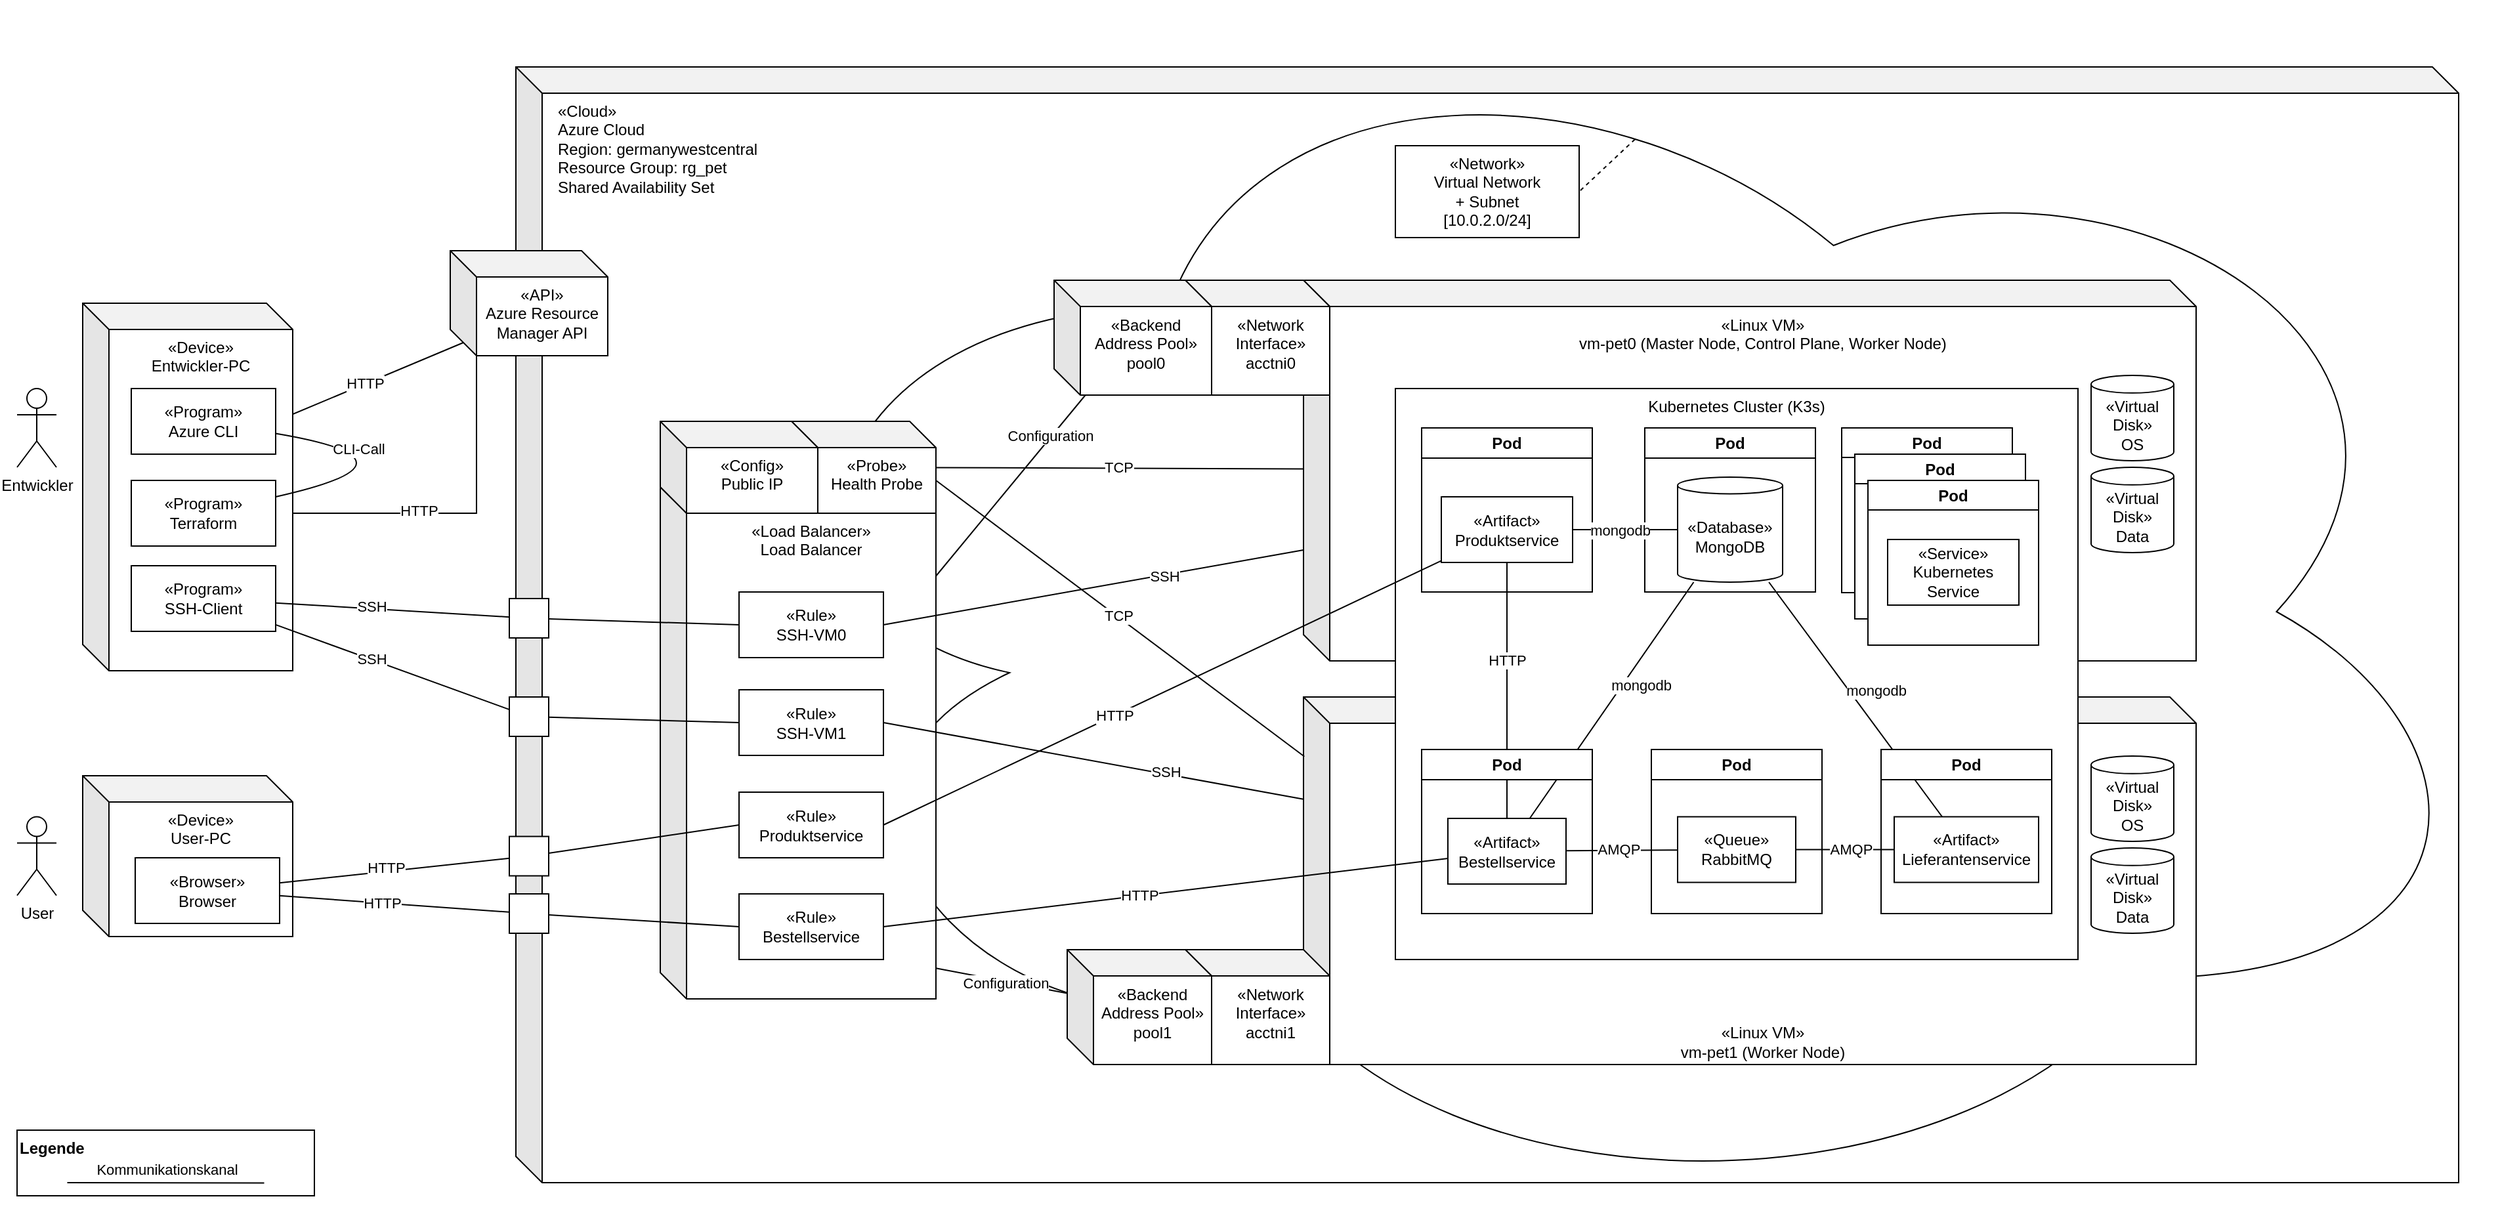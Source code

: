 <mxfile version="24.6.2" type="onedrive">
  <diagram name="Seite-1" id="1BPBs3GrA8giSS3eIHd0">
    <mxGraphModel grid="1" page="1" gridSize="10" guides="1" tooltips="1" connect="1" arrows="1" fold="1" pageScale="1" pageWidth="827" pageHeight="1169" math="0" shadow="0">
      <root>
        <mxCell id="0" />
        <mxCell id="1" parent="0" />
        <mxCell id="0oEBU2UaBOYINvg3kdbf-1" value="&lt;div align=&quot;left&quot;&gt;«Cloud»&lt;/div&gt;&lt;div align=&quot;left&quot;&gt;Azure Cloud&lt;/div&gt;&lt;div align=&quot;left&quot;&gt;Region: germanywestcentral&lt;/div&gt;&lt;div align=&quot;left&quot;&gt;Resource Group: rg_pet&lt;br&gt;&lt;/div&gt;&lt;div align=&quot;left&quot;&gt;Shared Availability Set&lt;br&gt;&lt;/div&gt;" style="shape=cube;whiteSpace=wrap;html=1;boundedLbl=1;backgroundOutline=1;darkOpacity=0.05;darkOpacity2=0.1;align=left;verticalAlign=top;movable=1;resizable=1;rotatable=1;deletable=1;editable=1;locked=0;connectable=1;spacingLeft=10;" vertex="1" parent="1">
          <mxGeometry x="-340" y="60" width="1480" height="850" as="geometry" />
        </mxCell>
        <mxCell id="0oEBU2UaBOYINvg3kdbf-15" value="" style="ellipse;shape=cloud;whiteSpace=wrap;html=1;flipV=0;flipH=0;direction=east;" vertex="1" parent="1">
          <mxGeometry x="-180" y="10" width="1350" height="930" as="geometry" />
        </mxCell>
        <mxCell id="0oEBU2UaBOYINvg3kdbf-9" value="&lt;div&gt;«Load Balancer»&lt;/div&gt;&lt;div&gt;Load Balancer&lt;br&gt;&lt;/div&gt;" style="shape=cube;whiteSpace=wrap;html=1;boundedLbl=1;backgroundOutline=1;darkOpacity=0.05;darkOpacity2=0.1;verticalAlign=top;" vertex="1" parent="1">
          <mxGeometry x="-230" y="380" width="210" height="390" as="geometry" />
        </mxCell>
        <mxCell id="0oEBU2UaBOYINvg3kdbf-12" value="&lt;div&gt;«Linux VM»&lt;/div&gt;&lt;div&gt;vm-pet0 (Master Node, Control Plane, Worker Node)&lt;br&gt;&lt;/div&gt;" style="shape=cube;whiteSpace=wrap;html=1;boundedLbl=1;backgroundOutline=1;darkOpacity=0.05;darkOpacity2=0.1;verticalAlign=top;" vertex="1" parent="1">
          <mxGeometry x="260" y="222.5" width="680" height="290" as="geometry" />
        </mxCell>
        <mxCell id="0oEBU2UaBOYINvg3kdbf-16" value="«Rule»&lt;br&gt;SSH-VM0" style="html=1;whiteSpace=wrap;" vertex="1" parent="1">
          <mxGeometry x="-170" y="460" width="110" height="50" as="geometry" />
        </mxCell>
        <mxCell id="0oEBU2UaBOYINvg3kdbf-127" value="&lt;div&gt;«Probe»&lt;/div&gt;&lt;div&gt;Health Probe&lt;br&gt;&lt;/div&gt;" style="shape=cube;whiteSpace=wrap;html=1;boundedLbl=1;backgroundOutline=1;darkOpacity=0.05;darkOpacity2=0.1;verticalAlign=top;" vertex="1" parent="1">
          <mxGeometry x="-130" y="330" width="110" height="70" as="geometry" />
        </mxCell>
        <mxCell id="0oEBU2UaBOYINvg3kdbf-17" value="«Rule»&lt;br&gt;SSH-VM1" style="html=1;whiteSpace=wrap;" vertex="1" parent="1">
          <mxGeometry x="-170" y="534.5" width="110" height="50" as="geometry" />
        </mxCell>
        <mxCell id="0oEBU2UaBOYINvg3kdbf-18" value="&lt;div&gt;«Rule»&lt;/div&gt;&lt;div&gt;Produktservice&lt;/div&gt;" style="html=1;whiteSpace=wrap;" vertex="1" parent="1">
          <mxGeometry x="-170" y="612.5" width="110" height="50" as="geometry" />
        </mxCell>
        <mxCell id="0oEBU2UaBOYINvg3kdbf-19" value="&lt;div&gt;«Rule»&lt;/div&gt;&lt;div&gt;&lt;div&gt;Bestellservice&lt;/div&gt;&lt;/div&gt;" style="html=1;whiteSpace=wrap;" vertex="1" parent="1">
          <mxGeometry x="-170" y="690" width="110" height="50" as="geometry" />
        </mxCell>
        <mxCell id="0oEBU2UaBOYINvg3kdbf-11" value="&lt;div&gt;«Network Interface»&lt;/div&gt;&lt;div&gt;acctni0&lt;br&gt;&lt;/div&gt;" style="shape=cube;whiteSpace=wrap;html=1;boundedLbl=1;backgroundOutline=1;darkOpacity=0.05;darkOpacity2=0.1;verticalAlign=top;size=20;" vertex="1" parent="1">
          <mxGeometry x="170" y="222.5" width="110" height="87.5" as="geometry" />
        </mxCell>
        <mxCell id="0oEBU2UaBOYINvg3kdbf-23" value="«Virtual Disk»&lt;div&gt;OS&lt;/div&gt;" style="shape=cylinder3;whiteSpace=wrap;html=1;boundedLbl=1;backgroundOutline=1;size=6.696;" vertex="1" parent="1">
          <mxGeometry x="860" y="295" width="63" height="65" as="geometry" />
        </mxCell>
        <mxCell id="0oEBU2UaBOYINvg3kdbf-24" value="«Virtual Disk»&lt;div&gt;Data&lt;/div&gt;" style="shape=cylinder3;whiteSpace=wrap;html=1;boundedLbl=1;backgroundOutline=1;size=6.696;" vertex="1" parent="1">
          <mxGeometry x="860" y="365" width="63" height="65" as="geometry" />
        </mxCell>
        <mxCell id="0oEBU2UaBOYINvg3kdbf-26" value="&lt;div&gt;«Config»&lt;/div&gt;&lt;div&gt;Public IP&lt;br&gt;&lt;/div&gt;" style="shape=cube;whiteSpace=wrap;html=1;boundedLbl=1;backgroundOutline=1;darkOpacity=0.05;darkOpacity2=0.1;verticalAlign=top;" vertex="1" parent="1">
          <mxGeometry x="-230" y="330" width="120" height="70" as="geometry" />
        </mxCell>
        <mxCell id="0oEBU2UaBOYINvg3kdbf-34" value="" style="group" vertex="1" connectable="0" parent="1">
          <mxGeometry x="-720" y="600" width="210" height="122.5" as="geometry" />
        </mxCell>
        <mxCell id="0oEBU2UaBOYINvg3kdbf-27" value="User" style="shape=umlActor;verticalLabelPosition=bottom;verticalAlign=top;html=1;outlineConnect=0;" vertex="1" parent="0oEBU2UaBOYINvg3kdbf-34">
          <mxGeometry y="31.25" width="30" height="60" as="geometry" />
        </mxCell>
        <mxCell id="0oEBU2UaBOYINvg3kdbf-28" value="&lt;div&gt;«Device»&lt;/div&gt;&lt;div&gt;User-PC&lt;/div&gt;" style="shape=cube;whiteSpace=wrap;html=1;boundedLbl=1;backgroundOutline=1;darkOpacity=0.05;darkOpacity2=0.1;verticalAlign=top;" vertex="1" parent="0oEBU2UaBOYINvg3kdbf-34">
          <mxGeometry x="50" width="160" height="122.5" as="geometry" />
        </mxCell>
        <mxCell id="0oEBU2UaBOYINvg3kdbf-32" value="&lt;div&gt;«Browser»&lt;/div&gt;&lt;div&gt;Browser&lt;/div&gt;" style="html=1;whiteSpace=wrap;" vertex="1" parent="0oEBU2UaBOYINvg3kdbf-34">
          <mxGeometry x="90.0" y="62.5" width="110" height="50" as="geometry" />
        </mxCell>
        <mxCell id="0oEBU2UaBOYINvg3kdbf-37" value="" style="endArrow=none;html=1;rounded=0;exitX=1;exitY=0.5;exitDx=0;exitDy=0;entryX=0;entryY=0;entryDx=20;entryDy=80;entryPerimeter=0;endFill=0;" edge="1" parent="1" source="0oEBU2UaBOYINvg3kdbf-7" target="0oEBU2UaBOYINvg3kdbf-39">
          <mxGeometry width="50" height="50" relative="1" as="geometry">
            <mxPoint x="-500" y="520" as="sourcePoint" />
            <mxPoint x="-330" y="460" as="targetPoint" />
            <Array as="points">
              <mxPoint x="-370" y="400" />
            </Array>
          </mxGeometry>
        </mxCell>
        <mxCell id="0oEBU2UaBOYINvg3kdbf-44" value="HTTP" style="edgeLabel;html=1;align=center;verticalAlign=middle;resizable=0;points=[];" vertex="1" connectable="0" parent="0oEBU2UaBOYINvg3kdbf-37">
          <mxGeometry x="-0.508" relative="1" as="geometry">
            <mxPoint x="42" y="-2" as="offset" />
          </mxGeometry>
        </mxCell>
        <mxCell id="0oEBU2UaBOYINvg3kdbf-39" value="&lt;div&gt;«API»&lt;/div&gt;&lt;div&gt;Azure Resource Manager API&lt;br&gt;&lt;/div&gt;" style="shape=cube;whiteSpace=wrap;html=1;boundedLbl=1;backgroundOutline=1;darkOpacity=0.05;darkOpacity2=0.1;verticalAlign=top;" vertex="1" parent="1">
          <mxGeometry x="-390" y="200" width="120" height="80" as="geometry" />
        </mxCell>
        <mxCell id="0oEBU2UaBOYINvg3kdbf-42" value="" style="endArrow=none;html=1;rounded=0;exitX=1;exitY=0.5;exitDx=0;exitDy=0;entryX=0;entryY=0;entryDx=10;entryDy=70;entryPerimeter=0;endFill=0;" edge="1" parent="1" source="0oEBU2UaBOYINvg3kdbf-6" target="0oEBU2UaBOYINvg3kdbf-39">
          <mxGeometry width="50" height="50" relative="1" as="geometry">
            <mxPoint x="-560" y="330" as="sourcePoint" />
            <mxPoint x="-510" y="280" as="targetPoint" />
          </mxGeometry>
        </mxCell>
        <mxCell id="0oEBU2UaBOYINvg3kdbf-43" value="HTTP" style="edgeLabel;html=1;align=center;verticalAlign=middle;resizable=0;points=[];" vertex="1" connectable="0" parent="0oEBU2UaBOYINvg3kdbf-42">
          <mxGeometry x="-0.055" y="1" relative="1" as="geometry">
            <mxPoint as="offset" />
          </mxGeometry>
        </mxCell>
        <mxCell id="0oEBU2UaBOYINvg3kdbf-8" value="Entwickler" style="shape=umlActor;verticalLabelPosition=bottom;verticalAlign=top;html=1;outlineConnect=0;" vertex="1" parent="1">
          <mxGeometry x="-720" y="305" width="30" height="60" as="geometry" />
        </mxCell>
        <mxCell id="0oEBU2UaBOYINvg3kdbf-5" value="&lt;div&gt;«Device»&lt;/div&gt;&lt;div&gt;Entwickler-PC&lt;/div&gt;" style="shape=cube;whiteSpace=wrap;html=1;boundedLbl=1;backgroundOutline=1;darkOpacity=0.05;darkOpacity2=0.1;verticalAlign=top;" vertex="1" parent="1">
          <mxGeometry x="-670" y="240" width="160" height="280" as="geometry" />
        </mxCell>
        <mxCell id="0oEBU2UaBOYINvg3kdbf-6" value="&lt;div&gt;«Program»&lt;/div&gt;&lt;div&gt;Azure CLI&lt;/div&gt;" style="html=1;whiteSpace=wrap;" vertex="1" parent="1">
          <mxGeometry x="-633" y="305" width="110" height="50" as="geometry" />
        </mxCell>
        <mxCell id="0oEBU2UaBOYINvg3kdbf-7" value="&lt;div&gt;«Program»&lt;/div&gt;&lt;div&gt;Terraform&lt;/div&gt;" style="html=1;whiteSpace=wrap;" vertex="1" parent="1">
          <mxGeometry x="-633" y="375" width="110" height="50" as="geometry" />
        </mxCell>
        <mxCell id="0oEBU2UaBOYINvg3kdbf-40" value="" style="endArrow=none;html=1;rounded=0;curved=1;exitX=1;exitY=0.25;exitDx=0;exitDy=0;" edge="1" parent="1" source="0oEBU2UaBOYINvg3kdbf-7" target="0oEBU2UaBOYINvg3kdbf-6">
          <mxGeometry width="50" height="50" relative="1" as="geometry">
            <mxPoint x="-520" y="380" as="sourcePoint" />
            <mxPoint x="-470" y="330" as="targetPoint" />
            <Array as="points">
              <mxPoint x="-400" y="360" />
            </Array>
          </mxGeometry>
        </mxCell>
        <mxCell id="0oEBU2UaBOYINvg3kdbf-41" value="CLI-Call" style="edgeLabel;html=1;align=center;verticalAlign=middle;resizable=0;points=[];" vertex="1" connectable="0" parent="0oEBU2UaBOYINvg3kdbf-40">
          <mxGeometry x="0.502" y="10" relative="1" as="geometry">
            <mxPoint x="3" y="-9" as="offset" />
          </mxGeometry>
        </mxCell>
        <mxCell id="0oEBU2UaBOYINvg3kdbf-45" value="&lt;div&gt;«Program»&lt;/div&gt;&lt;div&gt;SSH-Client&lt;/div&gt;" style="html=1;whiteSpace=wrap;" vertex="1" parent="1">
          <mxGeometry x="-633.0" y="440" width="110" height="50" as="geometry" />
        </mxCell>
        <mxCell id="0oEBU2UaBOYINvg3kdbf-47" value="" style="endArrow=none;html=1;rounded=0;endFill=0;" edge="1" parent="1" source="0oEBU2UaBOYINvg3kdbf-45" target="0oEBU2UaBOYINvg3kdbf-52">
          <mxGeometry width="50" height="50" relative="1" as="geometry">
            <mxPoint x="-300" y="470" as="sourcePoint" />
            <mxPoint x="-440" y="480" as="targetPoint" />
          </mxGeometry>
        </mxCell>
        <mxCell id="0oEBU2UaBOYINvg3kdbf-48" value="&lt;div&gt;SSH&lt;/div&gt;" style="edgeLabel;html=1;align=center;verticalAlign=middle;resizable=0;points=[];" vertex="1" connectable="0" parent="0oEBU2UaBOYINvg3kdbf-47">
          <mxGeometry x="-0.114" y="-1" relative="1" as="geometry">
            <mxPoint x="-6" y="-3" as="offset" />
          </mxGeometry>
        </mxCell>
        <mxCell id="0oEBU2UaBOYINvg3kdbf-49" value="" style="endArrow=none;html=1;rounded=0;" edge="1" parent="1" source="0oEBU2UaBOYINvg3kdbf-32" target="0oEBU2UaBOYINvg3kdbf-59">
          <mxGeometry width="50" height="50" relative="1" as="geometry">
            <mxPoint x="-270" y="580" as="sourcePoint" />
            <mxPoint x="-370" y="710" as="targetPoint" />
          </mxGeometry>
        </mxCell>
        <mxCell id="0oEBU2UaBOYINvg3kdbf-65" value="HTTP" style="edgeLabel;html=1;align=center;verticalAlign=middle;resizable=0;points=[];" vertex="1" connectable="0" parent="0oEBU2UaBOYINvg3kdbf-49">
          <mxGeometry x="-0.11" relative="1" as="geometry">
            <mxPoint as="offset" />
          </mxGeometry>
        </mxCell>
        <mxCell id="0oEBU2UaBOYINvg3kdbf-51" value="" style="endArrow=none;html=1;rounded=0;" edge="1" parent="1" source="0oEBU2UaBOYINvg3kdbf-32" target="0oEBU2UaBOYINvg3kdbf-57">
          <mxGeometry width="50" height="50" relative="1" as="geometry">
            <mxPoint x="-440" y="660" as="sourcePoint" />
            <mxPoint x="-220" y="630" as="targetPoint" />
          </mxGeometry>
        </mxCell>
        <mxCell id="0oEBU2UaBOYINvg3kdbf-64" value="HTTP" style="edgeLabel;html=1;align=center;verticalAlign=middle;resizable=0;points=[];" vertex="1" connectable="0" parent="0oEBU2UaBOYINvg3kdbf-51">
          <mxGeometry x="-0.071" relative="1" as="geometry">
            <mxPoint x="-1" y="-3" as="offset" />
          </mxGeometry>
        </mxCell>
        <mxCell id="0oEBU2UaBOYINvg3kdbf-52" value="" style="rounded=0;whiteSpace=wrap;html=1;" vertex="1" parent="1">
          <mxGeometry x="-345" y="465" width="30" height="30" as="geometry" />
        </mxCell>
        <mxCell id="0oEBU2UaBOYINvg3kdbf-53" value="" style="endArrow=none;html=1;rounded=0;entryX=0;entryY=0.5;entryDx=0;entryDy=0;endFill=0;" edge="1" parent="1" source="0oEBU2UaBOYINvg3kdbf-52" target="0oEBU2UaBOYINvg3kdbf-16">
          <mxGeometry width="50" height="50" relative="1" as="geometry">
            <mxPoint x="-250" y="550" as="sourcePoint" />
            <mxPoint x="-200" y="500" as="targetPoint" />
          </mxGeometry>
        </mxCell>
        <mxCell id="0oEBU2UaBOYINvg3kdbf-54" value="" style="rounded=0;whiteSpace=wrap;html=1;" vertex="1" parent="1">
          <mxGeometry x="-345" y="540" width="30" height="30" as="geometry" />
        </mxCell>
        <mxCell id="0oEBU2UaBOYINvg3kdbf-55" value="" style="endArrow=none;html=1;rounded=0;endFill=0;" edge="1" parent="1" source="0oEBU2UaBOYINvg3kdbf-45" target="0oEBU2UaBOYINvg3kdbf-54">
          <mxGeometry width="50" height="50" relative="1" as="geometry">
            <mxPoint x="-440" y="580" as="sourcePoint" />
            <mxPoint x="-400" y="540" as="targetPoint" />
          </mxGeometry>
        </mxCell>
        <mxCell id="0oEBU2UaBOYINvg3kdbf-56" value="SSH" style="edgeLabel;html=1;align=center;verticalAlign=middle;resizable=0;points=[];" vertex="1" connectable="0" parent="0oEBU2UaBOYINvg3kdbf-55">
          <mxGeometry x="-0.151" relative="1" as="geometry">
            <mxPoint x="-3" y="-2" as="offset" />
          </mxGeometry>
        </mxCell>
        <mxCell id="0oEBU2UaBOYINvg3kdbf-57" value="" style="rounded=0;whiteSpace=wrap;html=1;" vertex="1" parent="1">
          <mxGeometry x="-345" y="646.25" width="30" height="30" as="geometry" />
        </mxCell>
        <mxCell id="0oEBU2UaBOYINvg3kdbf-59" value="" style="rounded=0;whiteSpace=wrap;html=1;" vertex="1" parent="1">
          <mxGeometry x="-345" y="690" width="30" height="30" as="geometry" />
        </mxCell>
        <mxCell id="0oEBU2UaBOYINvg3kdbf-61" value="" style="endArrow=none;html=1;rounded=0;entryX=0;entryY=0.5;entryDx=0;entryDy=0;" edge="1" parent="1" source="0oEBU2UaBOYINvg3kdbf-59" target="0oEBU2UaBOYINvg3kdbf-19">
          <mxGeometry width="50" height="50" relative="1" as="geometry">
            <mxPoint x="-510" y="701" as="sourcePoint" />
            <mxPoint x="-335" y="714" as="targetPoint" />
          </mxGeometry>
        </mxCell>
        <mxCell id="0oEBU2UaBOYINvg3kdbf-62" value="" style="endArrow=none;html=1;rounded=0;entryX=0;entryY=0.5;entryDx=0;entryDy=0;" edge="1" parent="1" source="0oEBU2UaBOYINvg3kdbf-57" target="0oEBU2UaBOYINvg3kdbf-18">
          <mxGeometry width="50" height="50" relative="1" as="geometry">
            <mxPoint x="-510" y="692" as="sourcePoint" />
            <mxPoint x="-335" y="673" as="targetPoint" />
          </mxGeometry>
        </mxCell>
        <mxCell id="0oEBU2UaBOYINvg3kdbf-63" value="" style="endArrow=none;html=1;rounded=0;entryX=0;entryY=0.5;entryDx=0;entryDy=0;endFill=0;" edge="1" parent="1" source="0oEBU2UaBOYINvg3kdbf-54" target="0oEBU2UaBOYINvg3kdbf-17">
          <mxGeometry width="50" height="50" relative="1" as="geometry">
            <mxPoint x="-305" y="490" as="sourcePoint" />
            <mxPoint x="-100" y="494" as="targetPoint" />
          </mxGeometry>
        </mxCell>
        <mxCell id="0oEBU2UaBOYINvg3kdbf-66" value="&lt;div&gt;«Linux VM»&lt;/div&gt;&lt;div&gt;vm-pet1 (Worker Node)&lt;br&gt;&lt;/div&gt;" style="shape=cube;whiteSpace=wrap;html=1;boundedLbl=1;backgroundOutline=1;darkOpacity=0.05;darkOpacity2=0.1;verticalAlign=bottom;" vertex="1" parent="1">
          <mxGeometry x="260" y="540" width="680" height="280" as="geometry" />
        </mxCell>
        <mxCell id="0oEBU2UaBOYINvg3kdbf-67" value="&lt;div&gt;«Network Interface»&lt;/div&gt;&lt;div&gt;acctni1&lt;br&gt;&lt;/div&gt;" style="shape=cube;whiteSpace=wrap;html=1;boundedLbl=1;backgroundOutline=1;darkOpacity=0.05;darkOpacity2=0.1;verticalAlign=top;size=20;" vertex="1" parent="1">
          <mxGeometry x="170" y="732.5" width="110" height="87.5" as="geometry" />
        </mxCell>
        <mxCell id="0oEBU2UaBOYINvg3kdbf-101" value="Kubernetes Cluster (K3s)" style="html=1;whiteSpace=wrap;verticalAlign=top;fillColor=default;" vertex="1" parent="1">
          <mxGeometry x="330" y="305" width="520" height="435" as="geometry" />
        </mxCell>
        <mxCell id="0oEBU2UaBOYINvg3kdbf-68" value="«Virtual Disk»&lt;div&gt;OS&lt;/div&gt;" style="shape=cylinder3;whiteSpace=wrap;html=1;boundedLbl=1;backgroundOutline=1;size=6.696;" vertex="1" parent="1">
          <mxGeometry x="860" y="585" width="63" height="65" as="geometry" />
        </mxCell>
        <mxCell id="0oEBU2UaBOYINvg3kdbf-69" value="«Virtual Disk»&lt;div&gt;Data&lt;/div&gt;" style="shape=cylinder3;whiteSpace=wrap;html=1;boundedLbl=1;backgroundOutline=1;size=6.696;" vertex="1" parent="1">
          <mxGeometry x="860" y="655" width="63" height="65" as="geometry" />
        </mxCell>
        <mxCell id="0oEBU2UaBOYINvg3kdbf-74" value="Pod" style="swimlane;whiteSpace=wrap;html=1;" vertex="1" parent="1">
          <mxGeometry x="525" y="580" width="130" height="125" as="geometry" />
        </mxCell>
        <mxCell id="0oEBU2UaBOYINvg3kdbf-79" value="&lt;div&gt;«Queue»&lt;/div&gt;&lt;div&gt;RabbitMQ&lt;/div&gt;" style="html=1;whiteSpace=wrap;" vertex="1" parent="0oEBU2UaBOYINvg3kdbf-74">
          <mxGeometry x="20" y="51.25" width="90" height="50" as="geometry" />
        </mxCell>
        <mxCell id="0oEBU2UaBOYINvg3kdbf-75" value="Pod" style="swimlane;whiteSpace=wrap;html=1;" vertex="1" parent="1">
          <mxGeometry x="350" y="335" width="130" height="125" as="geometry" />
        </mxCell>
        <mxCell id="0oEBU2UaBOYINvg3kdbf-77" value="&lt;div&gt;«Artifact»&lt;/div&gt;&lt;div&gt;Produktservice&lt;/div&gt;" style="html=1;whiteSpace=wrap;" vertex="1" parent="0oEBU2UaBOYINvg3kdbf-75">
          <mxGeometry x="15" y="52.5" width="100" height="50" as="geometry" />
        </mxCell>
        <mxCell id="0oEBU2UaBOYINvg3kdbf-80" value="" style="endArrow=none;html=1;rounded=0;" edge="1" parent="1" source="0oEBU2UaBOYINvg3kdbf-77" target="0oEBU2UaBOYINvg3kdbf-73">
          <mxGeometry width="50" height="50" relative="1" as="geometry">
            <mxPoint x="610" y="570" as="sourcePoint" />
            <mxPoint x="660" y="520" as="targetPoint" />
          </mxGeometry>
        </mxCell>
        <mxCell id="0oEBU2UaBOYINvg3kdbf-94" value="HTTP" style="edgeLabel;html=1;align=center;verticalAlign=middle;resizable=0;points=[];" vertex="1" connectable="0" parent="0oEBU2UaBOYINvg3kdbf-80">
          <mxGeometry x="-0.71" relative="1" as="geometry">
            <mxPoint y="46" as="offset" />
          </mxGeometry>
        </mxCell>
        <mxCell id="0oEBU2UaBOYINvg3kdbf-81" value="" style="endArrow=none;html=1;rounded=0;" edge="1" parent="1" source="0oEBU2UaBOYINvg3kdbf-79" target="0oEBU2UaBOYINvg3kdbf-76">
          <mxGeometry width="50" height="50" relative="1" as="geometry">
            <mxPoint x="610" y="570" as="sourcePoint" />
            <mxPoint x="660" y="520" as="targetPoint" />
          </mxGeometry>
        </mxCell>
        <mxCell id="0oEBU2UaBOYINvg3kdbf-96" value="AMQP" style="edgeLabel;html=1;align=center;verticalAlign=middle;resizable=0;points=[];" vertex="1" connectable="0" parent="0oEBU2UaBOYINvg3kdbf-81">
          <mxGeometry x="-0.276" y="1" relative="1" as="geometry">
            <mxPoint x="15" as="offset" />
          </mxGeometry>
        </mxCell>
        <mxCell id="0oEBU2UaBOYINvg3kdbf-84" value="" style="endArrow=none;html=1;rounded=0;" edge="1" parent="1" source="0oEBU2UaBOYINvg3kdbf-78" target="0oEBU2UaBOYINvg3kdbf-73">
          <mxGeometry width="50" height="50" relative="1" as="geometry">
            <mxPoint x="580" y="676" as="sourcePoint" />
            <mxPoint x="560" y="676" as="targetPoint" />
          </mxGeometry>
        </mxCell>
        <mxCell id="0oEBU2UaBOYINvg3kdbf-99" value="mongodb" style="edgeLabel;html=1;align=center;verticalAlign=middle;resizable=0;points=[];rotation=0;" vertex="1" connectable="0" parent="0oEBU2UaBOYINvg3kdbf-84">
          <mxGeometry x="0.113" y="1" relative="1" as="geometry">
            <mxPoint x="28" y="-23" as="offset" />
          </mxGeometry>
        </mxCell>
        <mxCell id="0oEBU2UaBOYINvg3kdbf-85" value="" style="endArrow=none;html=1;rounded=0;" edge="1" parent="1" source="0oEBU2UaBOYINvg3kdbf-76" target="0oEBU2UaBOYINvg3kdbf-78">
          <mxGeometry width="50" height="50" relative="1" as="geometry">
            <mxPoint x="690" y="676" as="sourcePoint" />
            <mxPoint x="670" y="676" as="targetPoint" />
          </mxGeometry>
        </mxCell>
        <mxCell id="0oEBU2UaBOYINvg3kdbf-95" value="mongodb" style="edgeLabel;html=1;align=center;verticalAlign=middle;resizable=0;points=[];" vertex="1" connectable="0" parent="0oEBU2UaBOYINvg3kdbf-85">
          <mxGeometry x="-0.659" y="1" relative="1" as="geometry">
            <mxPoint x="-27" y="-67" as="offset" />
          </mxGeometry>
        </mxCell>
        <mxCell id="0oEBU2UaBOYINvg3kdbf-90" value="Pod" style="swimlane;whiteSpace=wrap;html=1;" vertex="1" parent="1">
          <mxGeometry x="700" y="580" width="130" height="125" as="geometry" />
        </mxCell>
        <mxCell id="0oEBU2UaBOYINvg3kdbf-76" value="&lt;div&gt;«Artifact»&lt;/div&gt;&lt;div&gt;Lieferantenservice&lt;/div&gt;" style="html=1;whiteSpace=wrap;" vertex="1" parent="0oEBU2UaBOYINvg3kdbf-90">
          <mxGeometry x="10" y="51.25" width="110" height="50" as="geometry" />
        </mxCell>
        <mxCell id="0oEBU2UaBOYINvg3kdbf-93" value="Pod" style="swimlane;whiteSpace=wrap;html=1;" vertex="1" parent="1">
          <mxGeometry x="520" y="335" width="130" height="125" as="geometry" />
        </mxCell>
        <mxCell id="0oEBU2UaBOYINvg3kdbf-78" value="&lt;div&gt;«Database»&lt;/div&gt;&lt;div&gt;MongoDB&lt;br&gt;&lt;/div&gt;" style="shape=cylinder3;whiteSpace=wrap;html=1;boundedLbl=1;backgroundOutline=1;size=6.37;" vertex="1" parent="0oEBU2UaBOYINvg3kdbf-93">
          <mxGeometry x="25" y="37.5" width="80" height="80" as="geometry" />
        </mxCell>
        <mxCell id="0oEBU2UaBOYINvg3kdbf-82" value="" style="endArrow=none;html=1;rounded=0;" edge="1" parent="1" source="0oEBU2UaBOYINvg3kdbf-73" target="0oEBU2UaBOYINvg3kdbf-79">
          <mxGeometry width="50" height="50" relative="1" as="geometry">
            <mxPoint x="610" y="570" as="sourcePoint" />
            <mxPoint x="660" y="520" as="targetPoint" />
          </mxGeometry>
        </mxCell>
        <mxCell id="0oEBU2UaBOYINvg3kdbf-98" value="AMQP" style="edgeLabel;html=1;align=center;verticalAlign=middle;resizable=0;points=[];" vertex="1" connectable="0" parent="0oEBU2UaBOYINvg3kdbf-82">
          <mxGeometry x="0.057" relative="1" as="geometry">
            <mxPoint x="-5" y="-1" as="offset" />
          </mxGeometry>
        </mxCell>
        <mxCell id="0oEBU2UaBOYINvg3kdbf-102" value="" style="endArrow=none;html=1;rounded=0;" edge="1" parent="1" source="0oEBU2UaBOYINvg3kdbf-77" target="0oEBU2UaBOYINvg3kdbf-78">
          <mxGeometry width="50" height="50" relative="1" as="geometry">
            <mxPoint x="501" y="443" as="sourcePoint" />
            <mxPoint x="738" y="634" as="targetPoint" />
          </mxGeometry>
        </mxCell>
        <mxCell id="0oEBU2UaBOYINvg3kdbf-103" value="mongodb" style="edgeLabel;html=1;align=center;verticalAlign=middle;resizable=0;points=[];" vertex="1" connectable="0" parent="0oEBU2UaBOYINvg3kdbf-102">
          <mxGeometry x="-0.66" y="-2" relative="1" as="geometry">
            <mxPoint x="22" y="-2" as="offset" />
          </mxGeometry>
        </mxCell>
        <mxCell id="0oEBU2UaBOYINvg3kdbf-92" value="Pod" style="swimlane;whiteSpace=wrap;html=1;" vertex="1" parent="1">
          <mxGeometry x="350" y="580" width="130" height="125" as="geometry" />
        </mxCell>
        <mxCell id="0oEBU2UaBOYINvg3kdbf-73" value="&lt;div&gt;«Artifact»&lt;/div&gt;&lt;div&gt;Bestellservice&lt;/div&gt;" style="html=1;whiteSpace=wrap;" vertex="1" parent="0oEBU2UaBOYINvg3kdbf-92">
          <mxGeometry x="20" y="52.5" width="90" height="50" as="geometry" />
        </mxCell>
        <mxCell id="0oEBU2UaBOYINvg3kdbf-104" value="" style="endArrow=none;html=1;rounded=0;exitX=1;exitY=0.5;exitDx=0;exitDy=0;" edge="1" parent="1" source="0oEBU2UaBOYINvg3kdbf-19" target="0oEBU2UaBOYINvg3kdbf-73">
          <mxGeometry width="50" height="50" relative="1" as="geometry">
            <mxPoint x="50" y="640" as="sourcePoint" />
            <mxPoint x="100" y="590" as="targetPoint" />
          </mxGeometry>
        </mxCell>
        <mxCell id="VYizSOrQ5l4uzgj4have-10" value="HTTP" style="edgeLabel;html=1;align=center;verticalAlign=middle;resizable=0;points=[];" connectable="0" vertex="1" parent="0oEBU2UaBOYINvg3kdbf-104">
          <mxGeometry x="-0.096" y="1" relative="1" as="geometry">
            <mxPoint as="offset" />
          </mxGeometry>
        </mxCell>
        <mxCell id="0oEBU2UaBOYINvg3kdbf-105" value="" style="endArrow=none;html=1;rounded=0;exitX=1;exitY=0.5;exitDx=0;exitDy=0;" edge="1" parent="1" source="0oEBU2UaBOYINvg3kdbf-18" target="0oEBU2UaBOYINvg3kdbf-77">
          <mxGeometry width="50" height="50" relative="1" as="geometry">
            <mxPoint x="-365" y="670" as="sourcePoint" />
            <mxPoint x="-160" y="652" as="targetPoint" />
          </mxGeometry>
        </mxCell>
        <mxCell id="VYizSOrQ5l4uzgj4have-11" value="HTTP" style="edgeLabel;html=1;align=center;verticalAlign=middle;resizable=0;points=[];" connectable="0" vertex="1" parent="0oEBU2UaBOYINvg3kdbf-105">
          <mxGeometry x="-0.17" relative="1" as="geometry">
            <mxPoint as="offset" />
          </mxGeometry>
        </mxCell>
        <mxCell id="0oEBU2UaBOYINvg3kdbf-106" value="Pod" style="swimlane;whiteSpace=wrap;html=1;" vertex="1" parent="1">
          <mxGeometry x="670" y="335" width="130" height="125" as="geometry" />
        </mxCell>
        <mxCell id="0oEBU2UaBOYINvg3kdbf-113" value="" style="rounded=0;whiteSpace=wrap;html=1;" vertex="1" parent="0oEBU2UaBOYINvg3kdbf-106">
          <mxGeometry y="22.5" width="130" height="103" as="geometry" />
        </mxCell>
        <mxCell id="0oEBU2UaBOYINvg3kdbf-108" value="&lt;div&gt;«Service»&lt;/div&gt;&lt;div&gt;Kubernetes Service&lt;br&gt;&lt;/div&gt;" style="html=1;whiteSpace=wrap;" vertex="1" parent="0oEBU2UaBOYINvg3kdbf-106">
          <mxGeometry x="15" y="45" width="100" height="50" as="geometry" />
        </mxCell>
        <mxCell id="0oEBU2UaBOYINvg3kdbf-114" value="Pod" style="swimlane;whiteSpace=wrap;html=1;" vertex="1" parent="1">
          <mxGeometry x="680" y="355" width="130" height="125" as="geometry" />
        </mxCell>
        <mxCell id="0oEBU2UaBOYINvg3kdbf-115" value="" style="rounded=0;whiteSpace=wrap;html=1;" vertex="1" parent="0oEBU2UaBOYINvg3kdbf-114">
          <mxGeometry y="22.5" width="130" height="103" as="geometry" />
        </mxCell>
        <mxCell id="0oEBU2UaBOYINvg3kdbf-116" value="&lt;div&gt;«Service»&lt;/div&gt;&lt;div&gt;Kubernetes Service&lt;br&gt;&lt;/div&gt;" style="html=1;whiteSpace=wrap;" vertex="1" parent="0oEBU2UaBOYINvg3kdbf-114">
          <mxGeometry x="15" y="45" width="100" height="50" as="geometry" />
        </mxCell>
        <mxCell id="0oEBU2UaBOYINvg3kdbf-117" value="Pod" style="swimlane;whiteSpace=wrap;html=1;" vertex="1" parent="1">
          <mxGeometry x="690" y="375" width="130" height="125" as="geometry" />
        </mxCell>
        <mxCell id="0oEBU2UaBOYINvg3kdbf-118" value="" style="rounded=0;whiteSpace=wrap;html=1;" vertex="1" parent="0oEBU2UaBOYINvg3kdbf-117">
          <mxGeometry y="22.5" width="130" height="103" as="geometry" />
        </mxCell>
        <mxCell id="0oEBU2UaBOYINvg3kdbf-119" value="&lt;div&gt;«Service»&lt;/div&gt;&lt;div&gt;Kubernetes Service&lt;br&gt;&lt;/div&gt;" style="html=1;whiteSpace=wrap;" vertex="1" parent="0oEBU2UaBOYINvg3kdbf-117">
          <mxGeometry x="15" y="45" width="100" height="50" as="geometry" />
        </mxCell>
        <mxCell id="0oEBU2UaBOYINvg3kdbf-120" value="" style="endArrow=none;html=1;rounded=0;exitX=1;exitY=0.5;exitDx=0;exitDy=0;endFill=0;" edge="1" parent="1" source="0oEBU2UaBOYINvg3kdbf-16" target="0oEBU2UaBOYINvg3kdbf-12">
          <mxGeometry width="50" height="50" relative="1" as="geometry">
            <mxPoint x="20" y="540" as="sourcePoint" />
            <mxPoint x="70" y="490" as="targetPoint" />
          </mxGeometry>
        </mxCell>
        <mxCell id="VYizSOrQ5l4uzgj4have-8" value="SSH" style="edgeLabel;html=1;align=center;verticalAlign=middle;resizable=0;points=[];" connectable="0" vertex="1" parent="0oEBU2UaBOYINvg3kdbf-120">
          <mxGeometry x="0.331" y="-2" relative="1" as="geometry">
            <mxPoint y="-1" as="offset" />
          </mxGeometry>
        </mxCell>
        <mxCell id="0oEBU2UaBOYINvg3kdbf-121" value="" style="endArrow=none;html=1;rounded=0;exitX=1;exitY=0.5;exitDx=0;exitDy=0;endFill=0;" edge="1" parent="1" source="0oEBU2UaBOYINvg3kdbf-17" target="0oEBU2UaBOYINvg3kdbf-66">
          <mxGeometry width="50" height="50" relative="1" as="geometry">
            <mxPoint x="-50" y="486" as="sourcePoint" />
            <mxPoint x="270" y="433" as="targetPoint" />
          </mxGeometry>
        </mxCell>
        <mxCell id="VYizSOrQ5l4uzgj4have-9" value="SSH" style="edgeLabel;html=1;align=center;verticalAlign=middle;resizable=0;points=[];" connectable="0" vertex="1" parent="0oEBU2UaBOYINvg3kdbf-121">
          <mxGeometry x="0.33" y="2" relative="1" as="geometry">
            <mxPoint x="1" as="offset" />
          </mxGeometry>
        </mxCell>
        <mxCell id="0oEBU2UaBOYINvg3kdbf-122" value="&lt;div&gt;«Network»&lt;/div&gt;&lt;div&gt;Virtual Network&lt;/div&gt;&lt;div&gt;+ Subnet&lt;br&gt;[10.0.2.0/24]&lt;br&gt;&lt;/div&gt;" style="rounded=0;whiteSpace=wrap;html=1;" vertex="1" parent="1">
          <mxGeometry x="330" y="120" width="140" height="70" as="geometry" />
        </mxCell>
        <mxCell id="0oEBU2UaBOYINvg3kdbf-123" value="" style="endArrow=none;dashed=1;html=1;rounded=0;entryX=1;entryY=0.5;entryDx=0;entryDy=0;exitX=0.513;exitY=0.113;exitDx=0;exitDy=0;exitPerimeter=0;" edge="1" parent="1" source="0oEBU2UaBOYINvg3kdbf-15" target="0oEBU2UaBOYINvg3kdbf-122">
          <mxGeometry width="50" height="50" relative="1" as="geometry">
            <mxPoint x="670" y="510" as="sourcePoint" />
            <mxPoint x="720" y="460" as="targetPoint" />
          </mxGeometry>
        </mxCell>
        <mxCell id="0oEBU2UaBOYINvg3kdbf-129" value="" style="endArrow=none;html=1;rounded=0;" edge="1" parent="1" source="0oEBU2UaBOYINvg3kdbf-127" target="0oEBU2UaBOYINvg3kdbf-12">
          <mxGeometry width="50" height="50" relative="1" as="geometry">
            <mxPoint x="170" y="410" as="sourcePoint" />
            <mxPoint x="220" y="360" as="targetPoint" />
          </mxGeometry>
        </mxCell>
        <mxCell id="0oEBU2UaBOYINvg3kdbf-130" value="TCP" style="edgeLabel;html=1;align=center;verticalAlign=middle;resizable=0;points=[];" vertex="1" connectable="0" parent="0oEBU2UaBOYINvg3kdbf-129">
          <mxGeometry x="-0.007" y="-1" relative="1" as="geometry">
            <mxPoint y="-2" as="offset" />
          </mxGeometry>
        </mxCell>
        <mxCell id="0oEBU2UaBOYINvg3kdbf-131" value="" style="endArrow=none;html=1;rounded=0;entryX=0.001;entryY=0.162;entryDx=0;entryDy=0;entryPerimeter=0;exitX=0;exitY=0;exitDx=110;exitDy=45;exitPerimeter=0;" edge="1" parent="1" source="0oEBU2UaBOYINvg3kdbf-127" target="0oEBU2UaBOYINvg3kdbf-66">
          <mxGeometry width="50" height="50" relative="1" as="geometry">
            <mxPoint x="-10" y="375" as="sourcePoint" />
            <mxPoint x="270" y="376" as="targetPoint" />
          </mxGeometry>
        </mxCell>
        <mxCell id="0oEBU2UaBOYINvg3kdbf-132" value="TCP" style="edgeLabel;html=1;align=center;verticalAlign=middle;resizable=0;points=[];" vertex="1" connectable="0" parent="0oEBU2UaBOYINvg3kdbf-131">
          <mxGeometry x="-0.007" y="-1" relative="1" as="geometry">
            <mxPoint y="-2" as="offset" />
          </mxGeometry>
        </mxCell>
        <mxCell id="0oEBU2UaBOYINvg3kdbf-134" value="&lt;div&gt;«Backend Address Pool»&lt;/div&gt;pool0" style="shape=cube;whiteSpace=wrap;html=1;boundedLbl=1;backgroundOutline=1;darkOpacity=0.05;darkOpacity2=0.1;verticalAlign=top;" vertex="1" parent="1">
          <mxGeometry x="70" y="222.5" width="120" height="87.5" as="geometry" />
        </mxCell>
        <mxCell id="0oEBU2UaBOYINvg3kdbf-135" value="&lt;div&gt;«Backend Address Pool»&lt;/div&gt;pool1" style="shape=cube;whiteSpace=wrap;html=1;boundedLbl=1;backgroundOutline=1;darkOpacity=0.05;darkOpacity2=0.1;verticalAlign=top;" vertex="1" parent="1">
          <mxGeometry x="80" y="732.5" width="110" height="87.5" as="geometry" />
        </mxCell>
        <mxCell id="VYizSOrQ5l4uzgj4have-2" value="" style="endArrow=none;html=1;rounded=0;" edge="1" parent="1" source="0oEBU2UaBOYINvg3kdbf-9" target="0oEBU2UaBOYINvg3kdbf-134">
          <mxGeometry width="50" height="50" relative="1" as="geometry">
            <mxPoint x="100" y="430" as="sourcePoint" />
            <mxPoint x="150" y="380" as="targetPoint" />
          </mxGeometry>
        </mxCell>
        <mxCell id="VYizSOrQ5l4uzgj4have-6" value="Configuration" style="edgeLabel;html=1;align=center;verticalAlign=middle;resizable=0;points=[];" connectable="0" vertex="1" parent="VYizSOrQ5l4uzgj4have-2">
          <mxGeometry x="0.544" y="1" relative="1" as="geometry">
            <mxPoint as="offset" />
          </mxGeometry>
        </mxCell>
        <mxCell id="VYizSOrQ5l4uzgj4have-5" value="" style="endArrow=none;html=1;rounded=0;exitX=1;exitY=0.94;exitDx=0;exitDy=0;exitPerimeter=0;" edge="1" parent="1" source="0oEBU2UaBOYINvg3kdbf-9" target="0oEBU2UaBOYINvg3kdbf-135">
          <mxGeometry width="50" height="50" relative="1" as="geometry">
            <mxPoint x="140" y="785" as="sourcePoint" />
            <mxPoint x="180" y="786" as="targetPoint" />
          </mxGeometry>
        </mxCell>
        <mxCell id="VYizSOrQ5l4uzgj4have-7" value="Configuration" style="edgeLabel;html=1;align=center;verticalAlign=middle;resizable=0;points=[];" connectable="0" vertex="1" parent="VYizSOrQ5l4uzgj4have-5">
          <mxGeometry x="0.059" y="-1" relative="1" as="geometry">
            <mxPoint as="offset" />
          </mxGeometry>
        </mxCell>
        <mxCell id="VYizSOrQ5l4uzgj4have-21" value="" style="group" connectable="0" vertex="1" parent="1">
          <mxGeometry x="-720" y="870" width="226.5" height="50" as="geometry" />
        </mxCell>
        <mxCell id="VYizSOrQ5l4uzgj4have-12" value="&lt;div&gt;&lt;b&gt;Legende&lt;/b&gt;&lt;br&gt;&lt;/div&gt;" style="rounded=0;whiteSpace=wrap;html=1;align=left;verticalAlign=top;" vertex="1" parent="VYizSOrQ5l4uzgj4have-21">
          <mxGeometry width="226.5" height="50" as="geometry" />
        </mxCell>
        <mxCell id="VYizSOrQ5l4uzgj4have-16" value="" style="endArrow=none;html=1;rounded=0;endFill=0;" edge="1" parent="VYizSOrQ5l4uzgj4have-21">
          <mxGeometry width="50" height="50" relative="1" as="geometry">
            <mxPoint x="38.25" y="40" as="sourcePoint" />
            <mxPoint x="188.25" y="40.24" as="targetPoint" />
          </mxGeometry>
        </mxCell>
        <mxCell id="VYizSOrQ5l4uzgj4have-18" value="Kommunikationskanal" style="edgeLabel;html=1;align=center;verticalAlign=middle;resizable=0;points=[];" connectable="0" vertex="1" parent="VYizSOrQ5l4uzgj4have-16">
          <mxGeometry x="0.042" y="3" relative="1" as="geometry">
            <mxPoint x="-3" y="-7" as="offset" />
          </mxGeometry>
        </mxCell>
      </root>
    </mxGraphModel>
  </diagram>
</mxfile>
